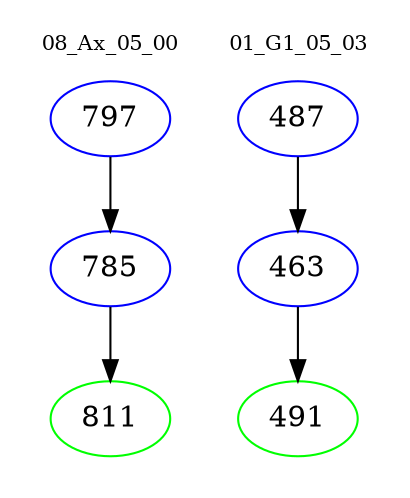 digraph{
subgraph cluster_0 {
color = white
label = "08_Ax_05_00";
fontsize=10;
T0_797 [label="797", color="blue"]
T0_797 -> T0_785 [color="black"]
T0_785 [label="785", color="blue"]
T0_785 -> T0_811 [color="black"]
T0_811 [label="811", color="green"]
}
subgraph cluster_1 {
color = white
label = "01_G1_05_03";
fontsize=10;
T1_487 [label="487", color="blue"]
T1_487 -> T1_463 [color="black"]
T1_463 [label="463", color="blue"]
T1_463 -> T1_491 [color="black"]
T1_491 [label="491", color="green"]
}
}
